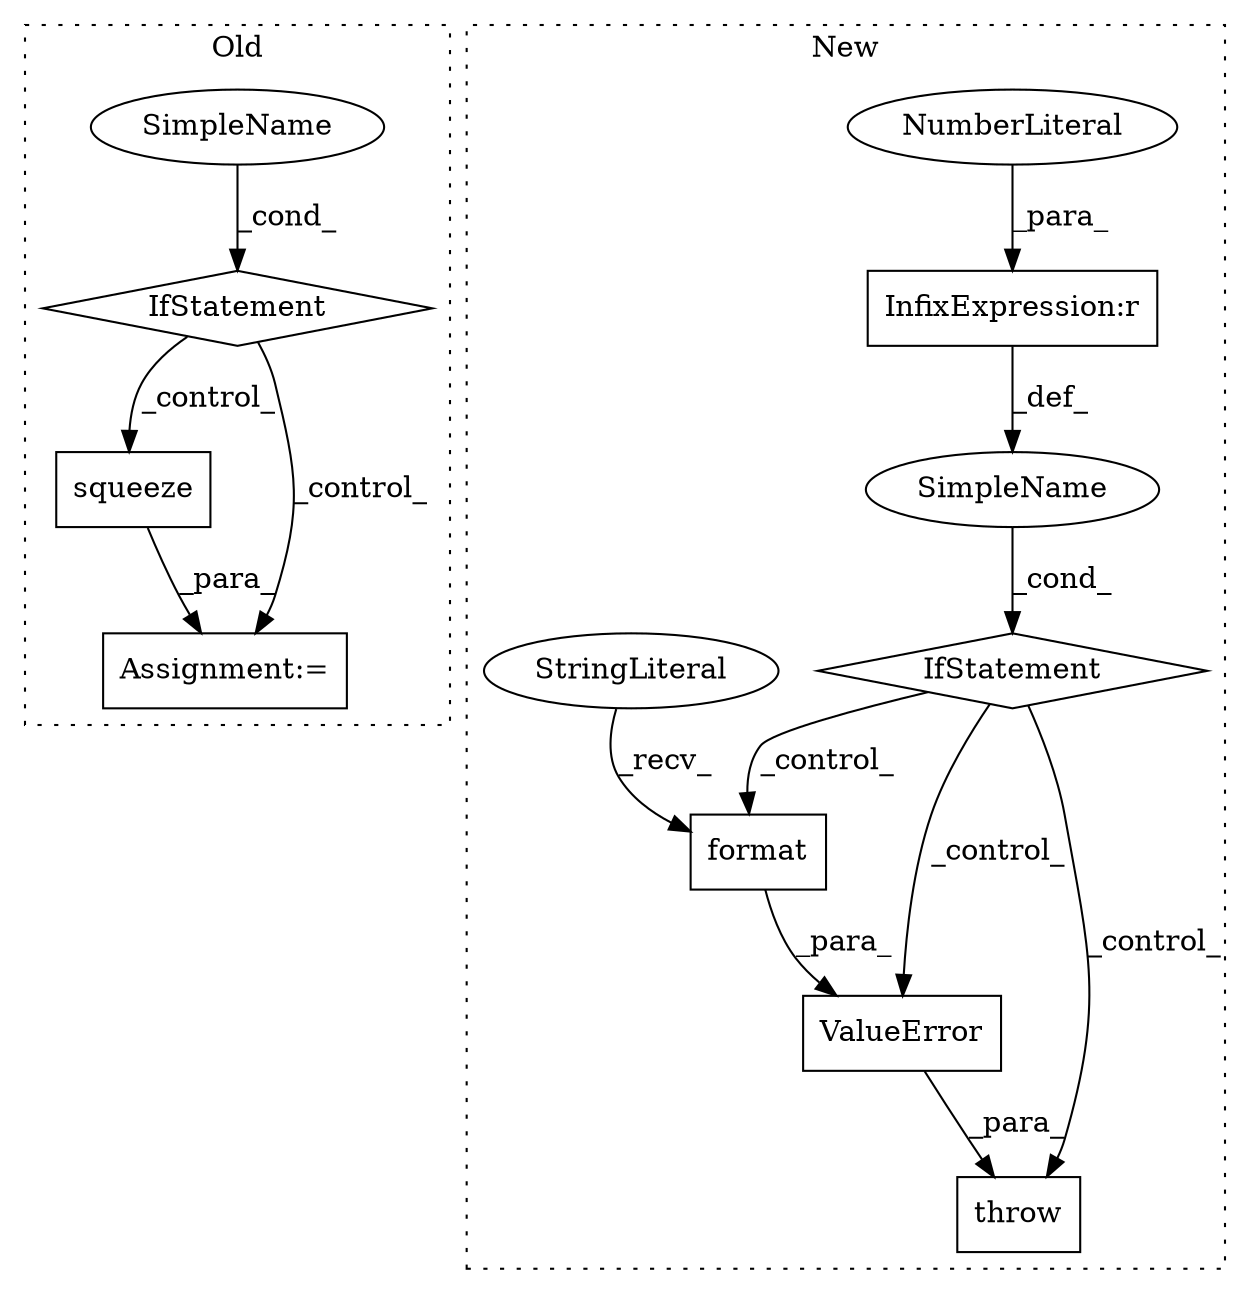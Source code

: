 digraph G {
subgraph cluster0 {
1 [label="squeeze" a="32" s="1181,1198" l="8,1" shape="box"];
4 [label="IfStatement" a="25" s="1133,1158" l="4,2" shape="diamond"];
5 [label="SimpleName" a="42" s="" l="" shape="ellipse"];
6 [label="Assignment:=" a="7" s="1174" l="1" shape="box"];
label = "Old";
style="dotted";
}
subgraph cluster1 {
2 [label="format" a="32" s="3306,3324" l="7,1" shape="box"];
3 [label="StringLiteral" a="45" s="3268" l="37" shape="ellipse"];
7 [label="ValueError" a="32" s="3257,3325" l="11,1" shape="box"];
8 [label="SimpleName" a="42" s="" l="" shape="ellipse"];
9 [label="InfixExpression:r" a="27" s="3169" l="4" shape="box"];
10 [label="NumberLiteral" a="34" s="3173" l="1" shape="ellipse"];
11 [label="IfStatement" a="25" s="3149,3174" l="4,2" shape="diamond"];
12 [label="throw" a="53" s="3251" l="6" shape="box"];
label = "New";
style="dotted";
}
1 -> 6 [label="_para_"];
2 -> 7 [label="_para_"];
3 -> 2 [label="_recv_"];
4 -> 1 [label="_control_"];
4 -> 6 [label="_control_"];
5 -> 4 [label="_cond_"];
7 -> 12 [label="_para_"];
8 -> 11 [label="_cond_"];
9 -> 8 [label="_def_"];
10 -> 9 [label="_para_"];
11 -> 12 [label="_control_"];
11 -> 7 [label="_control_"];
11 -> 2 [label="_control_"];
}